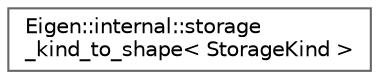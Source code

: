 digraph "Graphical Class Hierarchy"
{
 // LATEX_PDF_SIZE
  bgcolor="transparent";
  edge [fontname=Helvetica,fontsize=10,labelfontname=Helvetica,labelfontsize=10];
  node [fontname=Helvetica,fontsize=10,shape=box,height=0.2,width=0.4];
  rankdir="LR";
  Node0 [id="Node000000",label="Eigen::internal::storage\l_kind_to_shape\< StorageKind \>",height=0.2,width=0.4,color="grey40", fillcolor="white", style="filled",URL="$structEigen_1_1internal_1_1storage__kind__to__shape.html",tooltip=" "];
}
